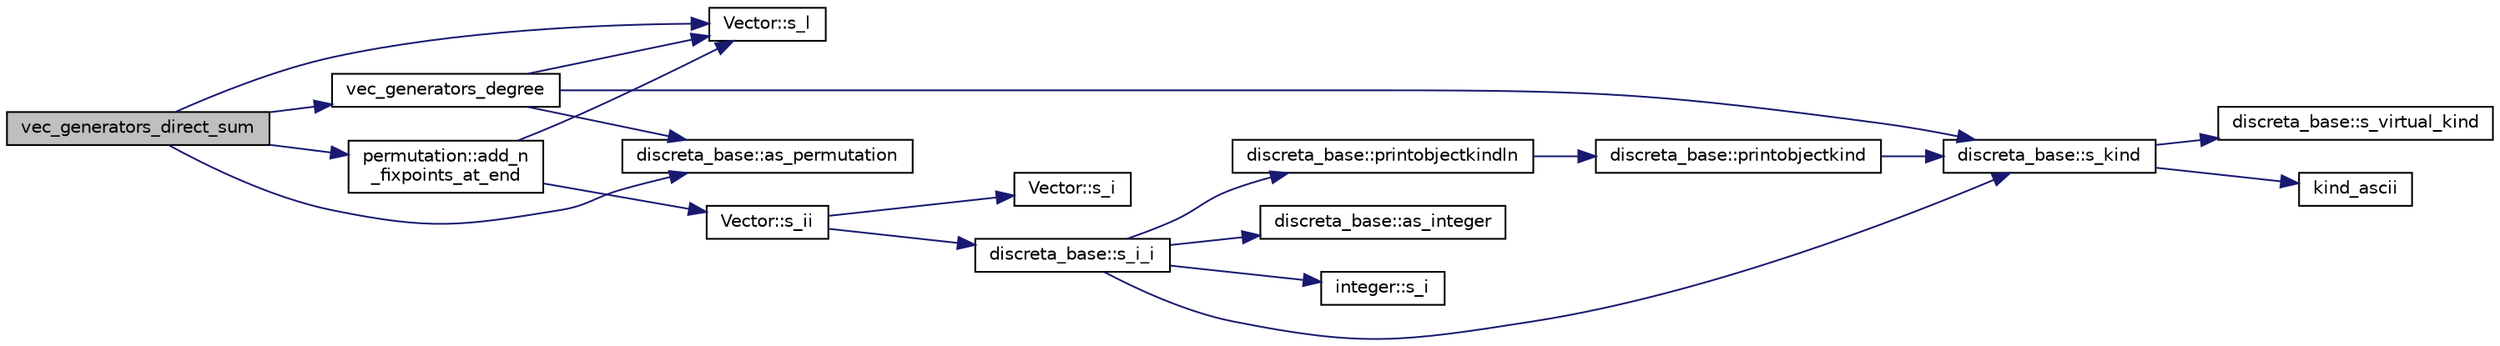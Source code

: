 digraph "vec_generators_direct_sum"
{
  edge [fontname="Helvetica",fontsize="10",labelfontname="Helvetica",labelfontsize="10"];
  node [fontname="Helvetica",fontsize="10",shape=record];
  rankdir="LR";
  Node11101 [label="vec_generators_direct_sum",height=0.2,width=0.4,color="black", fillcolor="grey75", style="filled", fontcolor="black"];
  Node11101 -> Node11102 [color="midnightblue",fontsize="10",style="solid",fontname="Helvetica"];
  Node11102 [label="Vector::s_l",height=0.2,width=0.4,color="black", fillcolor="white", style="filled",URL="$d5/db2/class_vector.html#ad2dc082288f858d22a528832289e0704"];
  Node11101 -> Node11103 [color="midnightblue",fontsize="10",style="solid",fontname="Helvetica"];
  Node11103 [label="vec_generators_degree",height=0.2,width=0.4,color="black", fillcolor="white", style="filled",URL="$d0/dd3/perm__group__gens_8_c.html#a3af229f9b239b34ea1f9905b3b620e0d"];
  Node11103 -> Node11102 [color="midnightblue",fontsize="10",style="solid",fontname="Helvetica"];
  Node11103 -> Node11104 [color="midnightblue",fontsize="10",style="solid",fontname="Helvetica"];
  Node11104 [label="discreta_base::as_permutation",height=0.2,width=0.4,color="black", fillcolor="white", style="filled",URL="$d7/d71/classdiscreta__base.html#aa4e72f36a82984239b12ae831e131098"];
  Node11103 -> Node11105 [color="midnightblue",fontsize="10",style="solid",fontname="Helvetica"];
  Node11105 [label="discreta_base::s_kind",height=0.2,width=0.4,color="black", fillcolor="white", style="filled",URL="$d7/d71/classdiscreta__base.html#a8a830025c74adbbc3362418a7c2ba157"];
  Node11105 -> Node11106 [color="midnightblue",fontsize="10",style="solid",fontname="Helvetica"];
  Node11106 [label="discreta_base::s_virtual_kind",height=0.2,width=0.4,color="black", fillcolor="white", style="filled",URL="$d7/d71/classdiscreta__base.html#a52778a6d6943a468be083d0785d418fb"];
  Node11105 -> Node11107 [color="midnightblue",fontsize="10",style="solid",fontname="Helvetica"];
  Node11107 [label="kind_ascii",height=0.2,width=0.4,color="black", fillcolor="white", style="filled",URL="$d9/d60/discreta_8h.html#ad0ce825a9f29bc6cec27e1b64cfe27bf"];
  Node11101 -> Node11104 [color="midnightblue",fontsize="10",style="solid",fontname="Helvetica"];
  Node11101 -> Node11108 [color="midnightblue",fontsize="10",style="solid",fontname="Helvetica"];
  Node11108 [label="permutation::add_n\l_fixpoints_at_end",height=0.2,width=0.4,color="black", fillcolor="white", style="filled",URL="$d0/d08/classpermutation.html#af3c333fde02913f2042386a56e90b387"];
  Node11108 -> Node11102 [color="midnightblue",fontsize="10",style="solid",fontname="Helvetica"];
  Node11108 -> Node11109 [color="midnightblue",fontsize="10",style="solid",fontname="Helvetica"];
  Node11109 [label="Vector::s_ii",height=0.2,width=0.4,color="black", fillcolor="white", style="filled",URL="$d5/db2/class_vector.html#a75d4942cc7b9794717b4846c10520db8"];
  Node11109 -> Node11110 [color="midnightblue",fontsize="10",style="solid",fontname="Helvetica"];
  Node11110 [label="Vector::s_i",height=0.2,width=0.4,color="black", fillcolor="white", style="filled",URL="$d5/db2/class_vector.html#a1c4fe1752523df8119f70dd550244871"];
  Node11109 -> Node11111 [color="midnightblue",fontsize="10",style="solid",fontname="Helvetica"];
  Node11111 [label="discreta_base::s_i_i",height=0.2,width=0.4,color="black", fillcolor="white", style="filled",URL="$d7/d71/classdiscreta__base.html#aadb92c01fbe69b3034b0214b33fbc735"];
  Node11111 -> Node11105 [color="midnightblue",fontsize="10",style="solid",fontname="Helvetica"];
  Node11111 -> Node11112 [color="midnightblue",fontsize="10",style="solid",fontname="Helvetica"];
  Node11112 [label="discreta_base::printobjectkindln",height=0.2,width=0.4,color="black", fillcolor="white", style="filled",URL="$d7/d71/classdiscreta__base.html#a677ccc8f392ebedde05e453f8cf59559"];
  Node11112 -> Node11113 [color="midnightblue",fontsize="10",style="solid",fontname="Helvetica"];
  Node11113 [label="discreta_base::printobjectkind",height=0.2,width=0.4,color="black", fillcolor="white", style="filled",URL="$d7/d71/classdiscreta__base.html#aa75a1314aa706909b029664944904231"];
  Node11113 -> Node11105 [color="midnightblue",fontsize="10",style="solid",fontname="Helvetica"];
  Node11111 -> Node11114 [color="midnightblue",fontsize="10",style="solid",fontname="Helvetica"];
  Node11114 [label="discreta_base::as_integer",height=0.2,width=0.4,color="black", fillcolor="white", style="filled",URL="$d7/d71/classdiscreta__base.html#a00d7691eaf874fd283d942692fe8dd26"];
  Node11111 -> Node11115 [color="midnightblue",fontsize="10",style="solid",fontname="Helvetica"];
  Node11115 [label="integer::s_i",height=0.2,width=0.4,color="black", fillcolor="white", style="filled",URL="$d0/de5/classinteger.html#adf28e9f94d4c844adaa950deeb80b904"];
}
